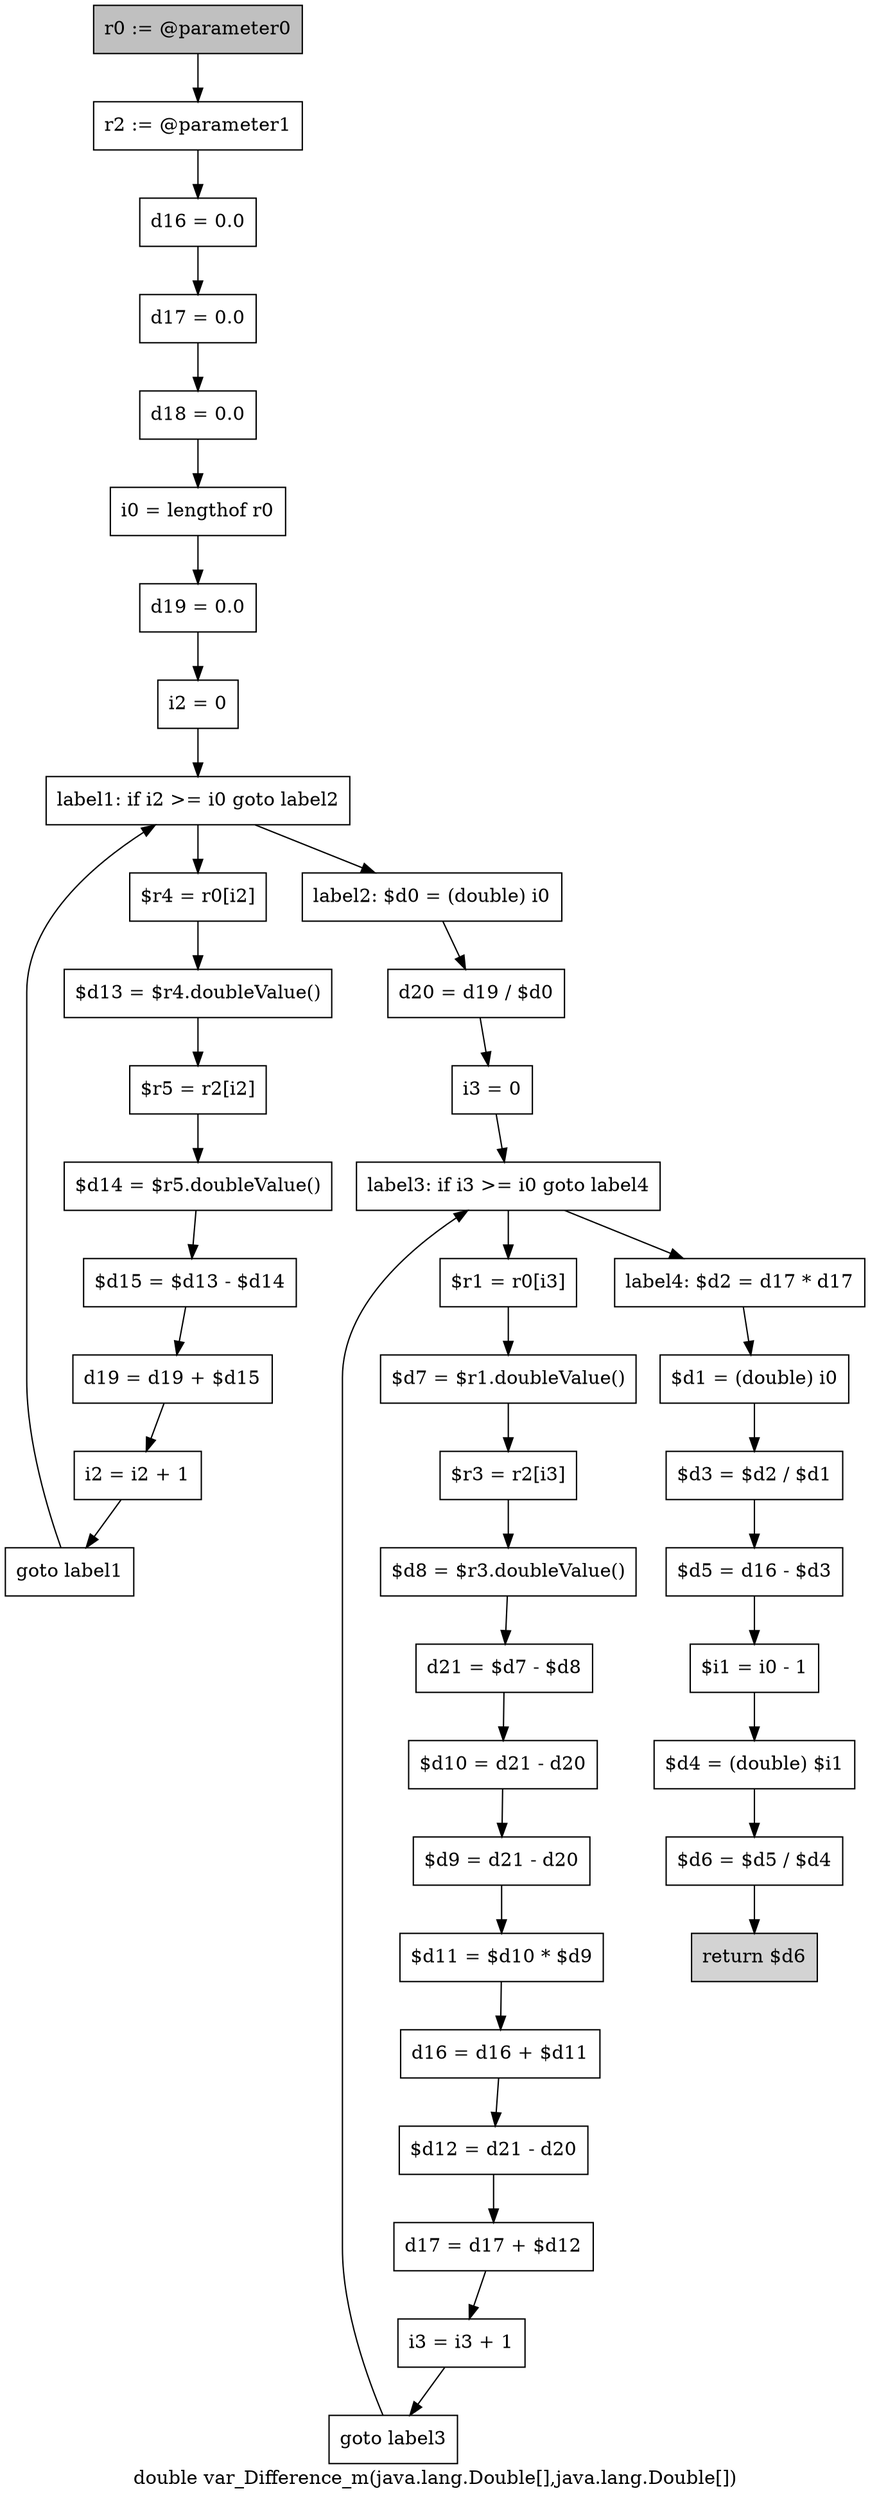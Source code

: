 digraph "double var_Difference_m(java.lang.Double[],java.lang.Double[])" {
    label="double var_Difference_m(java.lang.Double[],java.lang.Double[])";
    node [shape=box];
    "0" [style=filled,fillcolor=gray,label="r0 := @parameter0",];
    "1" [label="r2 := @parameter1",];
    "0"->"1";
    "2" [label="d16 = 0.0",];
    "1"->"2";
    "3" [label="d17 = 0.0",];
    "2"->"3";
    "4" [label="d18 = 0.0",];
    "3"->"4";
    "5" [label="i0 = lengthof r0",];
    "4"->"5";
    "6" [label="d19 = 0.0",];
    "5"->"6";
    "7" [label="i2 = 0",];
    "6"->"7";
    "8" [label="label1: if i2 >= i0 goto label2",];
    "7"->"8";
    "9" [label="$r4 = r0[i2]",];
    "8"->"9";
    "17" [label="label2: $d0 = (double) i0",];
    "8"->"17";
    "10" [label="$d13 = $r4.doubleValue()",];
    "9"->"10";
    "11" [label="$r5 = r2[i2]",];
    "10"->"11";
    "12" [label="$d14 = $r5.doubleValue()",];
    "11"->"12";
    "13" [label="$d15 = $d13 - $d14",];
    "12"->"13";
    "14" [label="d19 = d19 + $d15",];
    "13"->"14";
    "15" [label="i2 = i2 + 1",];
    "14"->"15";
    "16" [label="goto label1",];
    "15"->"16";
    "16"->"8";
    "18" [label="d20 = d19 / $d0",];
    "17"->"18";
    "19" [label="i3 = 0",];
    "18"->"19";
    "20" [label="label3: if i3 >= i0 goto label4",];
    "19"->"20";
    "21" [label="$r1 = r0[i3]",];
    "20"->"21";
    "34" [label="label4: $d2 = d17 * d17",];
    "20"->"34";
    "22" [label="$d7 = $r1.doubleValue()",];
    "21"->"22";
    "23" [label="$r3 = r2[i3]",];
    "22"->"23";
    "24" [label="$d8 = $r3.doubleValue()",];
    "23"->"24";
    "25" [label="d21 = $d7 - $d8",];
    "24"->"25";
    "26" [label="$d10 = d21 - d20",];
    "25"->"26";
    "27" [label="$d9 = d21 - d20",];
    "26"->"27";
    "28" [label="$d11 = $d10 * $d9",];
    "27"->"28";
    "29" [label="d16 = d16 + $d11",];
    "28"->"29";
    "30" [label="$d12 = d21 - d20",];
    "29"->"30";
    "31" [label="d17 = d17 + $d12",];
    "30"->"31";
    "32" [label="i3 = i3 + 1",];
    "31"->"32";
    "33" [label="goto label3",];
    "32"->"33";
    "33"->"20";
    "35" [label="$d1 = (double) i0",];
    "34"->"35";
    "36" [label="$d3 = $d2 / $d1",];
    "35"->"36";
    "37" [label="$d5 = d16 - $d3",];
    "36"->"37";
    "38" [label="$i1 = i0 - 1",];
    "37"->"38";
    "39" [label="$d4 = (double) $i1",];
    "38"->"39";
    "40" [label="$d6 = $d5 / $d4",];
    "39"->"40";
    "41" [style=filled,fillcolor=lightgray,label="return $d6",];
    "40"->"41";
}
